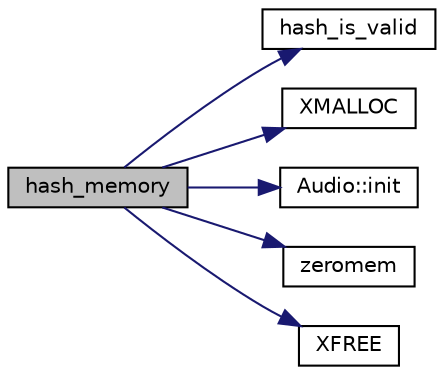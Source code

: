 digraph G
{
  edge [fontname="Helvetica",fontsize="10",labelfontname="Helvetica",labelfontsize="10"];
  node [fontname="Helvetica",fontsize="10",shape=record];
  rankdir="LR";
  Node1 [label="hash_memory",height=0.2,width=0.4,color="black", fillcolor="grey75", style="filled" fontcolor="black"];
  Node1 -> Node2 [color="midnightblue",fontsize="10",style="solid",fontname="Helvetica"];
  Node2 [label="hash_is_valid",height=0.2,width=0.4,color="black", fillcolor="white", style="filled",URL="$tomcrypt__hash_8h.html#a79647f22bf48bfa7de03fe5fc958c846"];
  Node1 -> Node3 [color="midnightblue",fontsize="10",style="solid",fontname="Helvetica"];
  Node3 [label="XMALLOC",height=0.2,width=0.4,color="black", fillcolor="white", style="filled",URL="$tomcrypt__cfg_8h.html#a59e492a99344851183d508ed369dce66"];
  Node1 -> Node4 [color="midnightblue",fontsize="10",style="solid",fontname="Helvetica"];
  Node4 [label="Audio::init",height=0.2,width=0.4,color="black", fillcolor="white", style="filled",URL="$namespace_audio.html#a1bc7922d7669f621d532686d08bb8e41"];
  Node1 -> Node5 [color="midnightblue",fontsize="10",style="solid",fontname="Helvetica"];
  Node5 [label="zeromem",height=0.2,width=0.4,color="black", fillcolor="white", style="filled",URL="$tomcrypt__misc_8h.html#a7ecf35c558d5f07c279cfc4f5231b655"];
  Node1 -> Node6 [color="midnightblue",fontsize="10",style="solid",fontname="Helvetica"];
  Node6 [label="XFREE",height=0.2,width=0.4,color="black", fillcolor="white", style="filled",URL="$tomcrypt__cfg_8h.html#a044882d102936ed77052e9928e69397e"];
}
